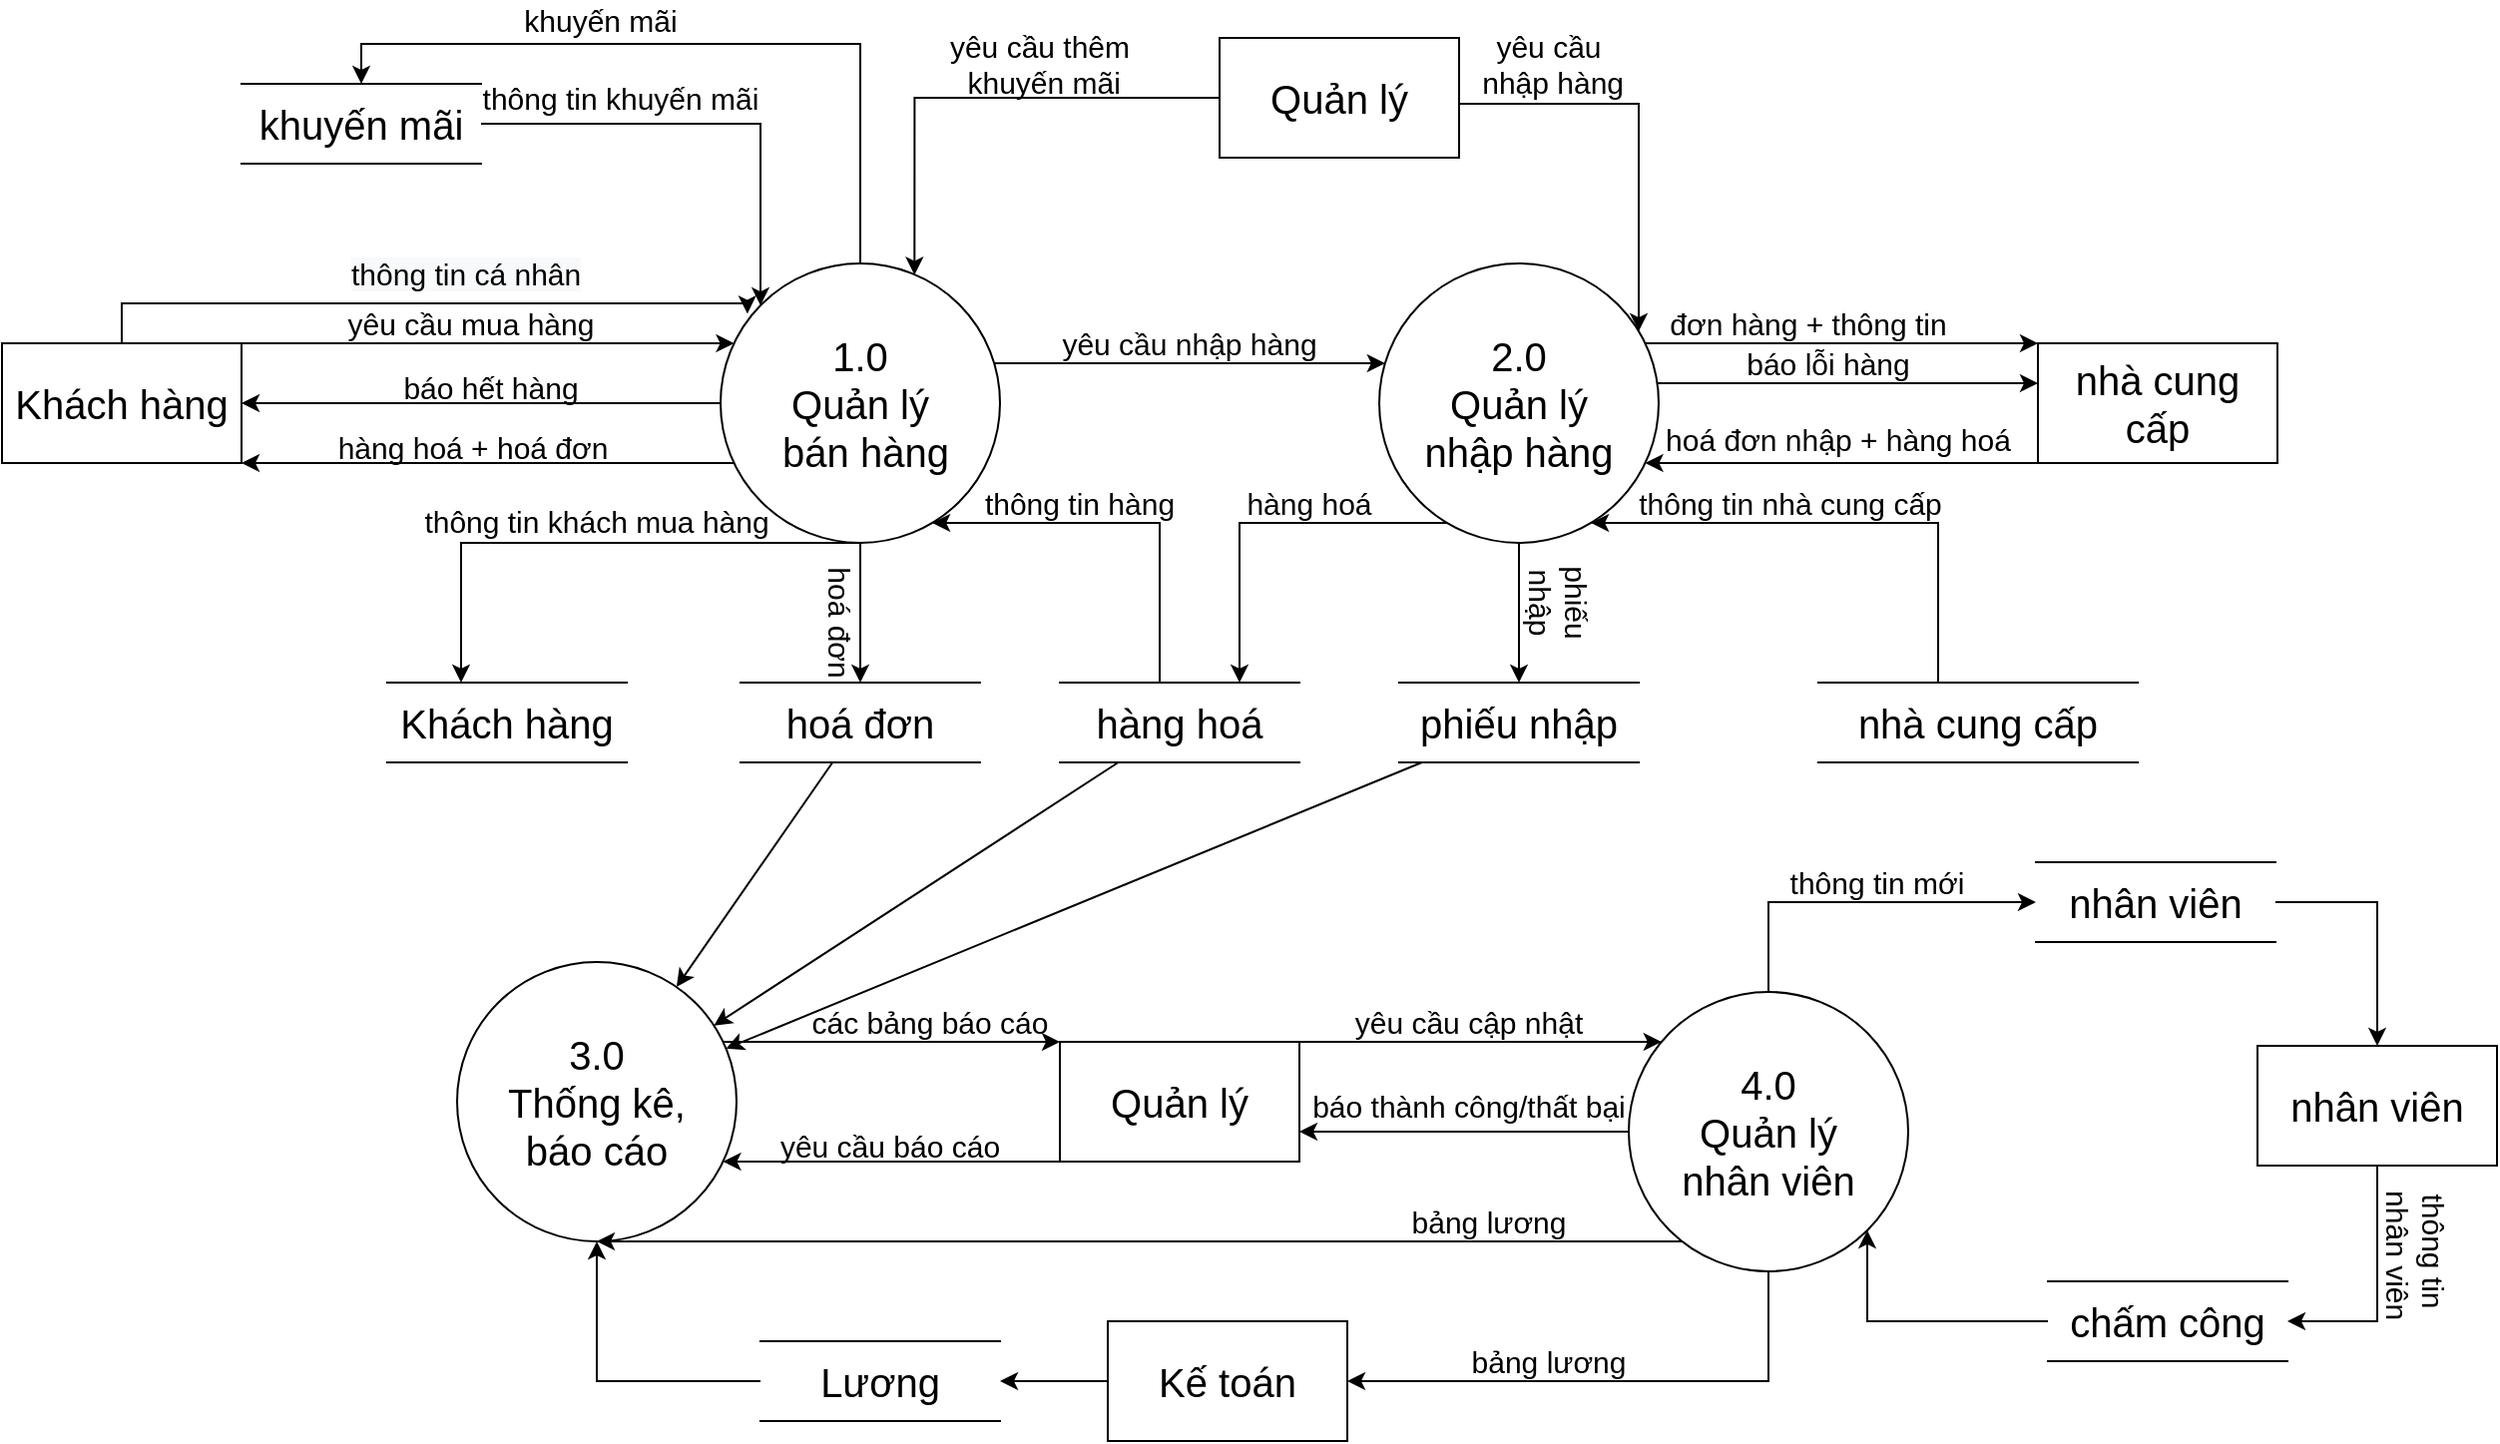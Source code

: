 <mxfile version="13.10.4" type="device"><diagram id="2CLhU6XjDMRK9ANa60JS" name="Page-1"><mxGraphModel dx="2105" dy="556" grid="1" gridSize="10" guides="1" tooltips="1" connect="1" arrows="1" fold="1" page="1" pageScale="1" pageWidth="827" pageHeight="1169" math="0" shadow="0"><root><mxCell id="0"/><mxCell id="1" parent="0"/><mxCell id="fmutX-gG-0MGas89cQap-17" style="edgeStyle=orthogonalEdgeStyle;rounded=0;orthogonalLoop=1;jettySize=auto;html=1;" parent="1" source="fmutX-gG-0MGas89cQap-1" target="fmutX-gG-0MGas89cQap-2" edge="1"><mxGeometry relative="1" as="geometry"><Array as="points"><mxPoint x="90" y="190"/><mxPoint x="90" y="190"/></Array></mxGeometry></mxCell><mxCell id="bdRdNWCXGRMSRTXO4Y0f-1" style="edgeStyle=orthogonalEdgeStyle;rounded=0;orthogonalLoop=1;jettySize=auto;html=1;entryX=0.096;entryY=0.18;entryDx=0;entryDy=0;entryPerimeter=0;" parent="1" source="fmutX-gG-0MGas89cQap-1" target="fmutX-gG-0MGas89cQap-2" edge="1"><mxGeometry relative="1" as="geometry"><Array as="points"><mxPoint x="-80" y="170"/><mxPoint x="233" y="170"/></Array></mxGeometry></mxCell><mxCell id="fmutX-gG-0MGas89cQap-1" value="&lt;font style=&quot;font-size: 20px&quot;&gt;Khách hàng&lt;/font&gt;" style="rounded=0;whiteSpace=wrap;html=1;" parent="1" vertex="1"><mxGeometry x="-140" y="190" width="120" height="60" as="geometry"/></mxCell><mxCell id="fmutX-gG-0MGas89cQap-19" style="edgeStyle=orthogonalEdgeStyle;rounded=0;orthogonalLoop=1;jettySize=auto;html=1;fontSize=15;" parent="1" source="fmutX-gG-0MGas89cQap-2" target="fmutX-gG-0MGas89cQap-1" edge="1"><mxGeometry relative="1" as="geometry"><Array as="points"><mxPoint x="110" y="250"/><mxPoint x="110" y="250"/></Array></mxGeometry></mxCell><mxCell id="fmutX-gG-0MGas89cQap-21" style="edgeStyle=orthogonalEdgeStyle;rounded=0;orthogonalLoop=1;jettySize=auto;html=1;fontSize=15;exitX=0.5;exitY=1;exitDx=0;exitDy=0;" parent="1" source="fmutX-gG-0MGas89cQap-2" target="fmutX-gG-0MGas89cQap-3" edge="1"><mxGeometry relative="1" as="geometry"><Array as="points"><mxPoint x="90" y="290"/></Array></mxGeometry></mxCell><mxCell id="fmutX-gG-0MGas89cQap-23" style="edgeStyle=orthogonalEdgeStyle;rounded=0;orthogonalLoop=1;jettySize=auto;html=1;entryX=0.5;entryY=0;entryDx=0;entryDy=0;fontSize=15;" parent="1" source="fmutX-gG-0MGas89cQap-2" target="fmutX-gG-0MGas89cQap-8" edge="1"><mxGeometry relative="1" as="geometry"/></mxCell><mxCell id="fmutX-gG-0MGas89cQap-25" style="edgeStyle=orthogonalEdgeStyle;rounded=0;orthogonalLoop=1;jettySize=auto;html=1;fontSize=15;" parent="1" source="fmutX-gG-0MGas89cQap-2" target="fmutX-gG-0MGas89cQap-1" edge="1"><mxGeometry relative="1" as="geometry"/></mxCell><mxCell id="fmutX-gG-0MGas89cQap-27" style="edgeStyle=orthogonalEdgeStyle;rounded=0;orthogonalLoop=1;jettySize=auto;html=1;fontSize=15;" parent="1" source="fmutX-gG-0MGas89cQap-2" target="fmutX-gG-0MGas89cQap-4" edge="1"><mxGeometry relative="1" as="geometry"><Array as="points"><mxPoint x="460" y="200"/><mxPoint x="460" y="200"/></Array></mxGeometry></mxCell><mxCell id="fmutX-gG-0MGas89cQap-51" style="edgeStyle=orthogonalEdgeStyle;rounded=0;orthogonalLoop=1;jettySize=auto;html=1;fontSize=15;" parent="1" source="fmutX-gG-0MGas89cQap-2" target="fmutX-gG-0MGas89cQap-46" edge="1"><mxGeometry relative="1" as="geometry"><Array as="points"><mxPoint x="290" y="40"/><mxPoint x="40" y="40"/></Array></mxGeometry></mxCell><mxCell id="fmutX-gG-0MGas89cQap-2" value="&lt;font style=&quot;font-size: 20px&quot;&gt;1.0&lt;br&gt;Quản lý&lt;br&gt;&amp;nbsp;bán hàng&lt;/font&gt;" style="ellipse;whiteSpace=wrap;html=1;aspect=fixed;" parent="1" vertex="1"><mxGeometry x="220" y="150" width="140" height="140" as="geometry"/></mxCell><mxCell id="fmutX-gG-0MGas89cQap-3" value="&lt;font style=&quot;font-size: 20px&quot;&gt;Khách hàng&lt;/font&gt;" style="shape=partialRectangle;whiteSpace=wrap;html=1;left=0;right=0;fillColor=none;" parent="1" vertex="1"><mxGeometry x="53" y="360" width="120" height="40" as="geometry"/></mxCell><mxCell id="fmutX-gG-0MGas89cQap-32" style="edgeStyle=orthogonalEdgeStyle;rounded=0;orthogonalLoop=1;jettySize=auto;html=1;entryX=0.75;entryY=0;entryDx=0;entryDy=0;fontSize=15;" parent="1" source="fmutX-gG-0MGas89cQap-4" target="fmutX-gG-0MGas89cQap-29" edge="1"><mxGeometry relative="1" as="geometry"><Array as="points"><mxPoint x="480" y="280"/></Array></mxGeometry></mxCell><mxCell id="fmutX-gG-0MGas89cQap-34" style="edgeStyle=orthogonalEdgeStyle;rounded=0;orthogonalLoop=1;jettySize=auto;html=1;fontSize=15;" parent="1" source="fmutX-gG-0MGas89cQap-4" target="fmutX-gG-0MGas89cQap-12" edge="1"><mxGeometry relative="1" as="geometry"><Array as="points"><mxPoint x="770" y="190"/><mxPoint x="770" y="190"/></Array></mxGeometry></mxCell><mxCell id="fmutX-gG-0MGas89cQap-41" style="edgeStyle=orthogonalEdgeStyle;rounded=0;orthogonalLoop=1;jettySize=auto;html=1;fontSize=15;" parent="1" source="fmutX-gG-0MGas89cQap-4" target="fmutX-gG-0MGas89cQap-9" edge="1"><mxGeometry relative="1" as="geometry"/></mxCell><mxCell id="bdRdNWCXGRMSRTXO4Y0f-4" style="edgeStyle=orthogonalEdgeStyle;rounded=0;orthogonalLoop=1;jettySize=auto;html=1;" parent="1" source="fmutX-gG-0MGas89cQap-4" target="fmutX-gG-0MGas89cQap-12" edge="1"><mxGeometry relative="1" as="geometry"><Array as="points"><mxPoint x="780" y="210"/><mxPoint x="780" y="210"/></Array></mxGeometry></mxCell><mxCell id="fmutX-gG-0MGas89cQap-4" value="&lt;font style=&quot;font-size: 20px&quot;&gt;2.0&lt;br&gt;Quản lý&lt;br&gt;nhập hàng&lt;br&gt;&lt;/font&gt;" style="ellipse;whiteSpace=wrap;html=1;aspect=fixed;" parent="1" vertex="1"><mxGeometry x="550" y="150" width="140" height="140" as="geometry"/></mxCell><mxCell id="fmutX-gG-0MGas89cQap-79" style="edgeStyle=orthogonalEdgeStyle;rounded=0;orthogonalLoop=1;jettySize=auto;html=1;fontSize=15;" parent="1" source="fmutX-gG-0MGas89cQap-5" target="fmutX-gG-0MGas89cQap-57" edge="1"><mxGeometry relative="1" as="geometry"><Array as="points"><mxPoint x="310" y="540"/><mxPoint x="310" y="540"/></Array></mxGeometry></mxCell><mxCell id="fmutX-gG-0MGas89cQap-5" value="&lt;font style=&quot;font-size: 20px&quot;&gt;3.0&lt;br&gt;Thống kê,&lt;br&gt;báo cáo&lt;br&gt;&lt;/font&gt;" style="ellipse;whiteSpace=wrap;html=1;aspect=fixed;" parent="1" vertex="1"><mxGeometry x="88" y="500" width="140" height="140" as="geometry"/></mxCell><mxCell id="fmutX-gG-0MGas89cQap-58" style="edgeStyle=orthogonalEdgeStyle;rounded=0;orthogonalLoop=1;jettySize=auto;html=1;entryX=0;entryY=0.5;entryDx=0;entryDy=0;fontSize=15;" parent="1" source="fmutX-gG-0MGas89cQap-6" target="fmutX-gG-0MGas89cQap-15" edge="1"><mxGeometry relative="1" as="geometry"><Array as="points"><mxPoint x="745" y="470"/></Array></mxGeometry></mxCell><mxCell id="fmutX-gG-0MGas89cQap-62" style="edgeStyle=orthogonalEdgeStyle;rounded=0;orthogonalLoop=1;jettySize=auto;html=1;fontSize=15;" parent="1" source="fmutX-gG-0MGas89cQap-6" target="fmutX-gG-0MGas89cQap-57" edge="1"><mxGeometry relative="1" as="geometry"><Array as="points"><mxPoint x="550" y="585"/><mxPoint x="550" y="585"/></Array></mxGeometry></mxCell><mxCell id="bdRdNWCXGRMSRTXO4Y0f-8" style="edgeStyle=orthogonalEdgeStyle;rounded=0;orthogonalLoop=1;jettySize=auto;html=1;" parent="1" source="fmutX-gG-0MGas89cQap-6" target="fmutX-gG-0MGas89cQap-5" edge="1"><mxGeometry relative="1" as="geometry"><Array as="points"><mxPoint x="570" y="640"/><mxPoint x="570" y="640"/></Array></mxGeometry></mxCell><mxCell id="2cqFCUui5STBkNKWJ2Sc-5" style="edgeStyle=orthogonalEdgeStyle;rounded=0;orthogonalLoop=1;jettySize=auto;html=1;exitX=0.5;exitY=1;exitDx=0;exitDy=0;entryX=1;entryY=0.5;entryDx=0;entryDy=0;" edge="1" parent="1" source="fmutX-gG-0MGas89cQap-6" target="fmutX-gG-0MGas89cQap-70"><mxGeometry relative="1" as="geometry"/></mxCell><mxCell id="fmutX-gG-0MGas89cQap-6" value="&lt;font style=&quot;font-size: 20px&quot;&gt;4.0&lt;br&gt;Quản lý&lt;br&gt;nhân viên&lt;br&gt;&lt;/font&gt;" style="ellipse;whiteSpace=wrap;html=1;aspect=fixed;" parent="1" vertex="1"><mxGeometry x="675" y="515" width="140" height="140" as="geometry"/></mxCell><mxCell id="fmutX-gG-0MGas89cQap-74" style="edgeStyle=none;rounded=0;orthogonalLoop=1;jettySize=auto;html=1;fontSize=15;" parent="1" source="fmutX-gG-0MGas89cQap-8" target="fmutX-gG-0MGas89cQap-5" edge="1"><mxGeometry relative="1" as="geometry"/></mxCell><mxCell id="fmutX-gG-0MGas89cQap-8" value="&lt;font style=&quot;font-size: 20px&quot;&gt;hoá đơn&lt;/font&gt;" style="shape=partialRectangle;whiteSpace=wrap;html=1;left=0;right=0;fillColor=none;" parent="1" vertex="1"><mxGeometry x="230" y="360" width="120" height="40" as="geometry"/></mxCell><mxCell id="fmutX-gG-0MGas89cQap-76" style="edgeStyle=none;rounded=0;orthogonalLoop=1;jettySize=auto;html=1;fontSize=15;" parent="1" source="fmutX-gG-0MGas89cQap-9" target="fmutX-gG-0MGas89cQap-5" edge="1"><mxGeometry relative="1" as="geometry"/></mxCell><mxCell id="fmutX-gG-0MGas89cQap-9" value="&lt;span style=&quot;font-size: 20px&quot;&gt;phiếu nhập&lt;/span&gt;" style="shape=partialRectangle;whiteSpace=wrap;html=1;left=0;right=0;fillColor=none;" parent="1" vertex="1"><mxGeometry x="560" y="360" width="120" height="40" as="geometry"/></mxCell><mxCell id="fmutX-gG-0MGas89cQap-35" style="edgeStyle=orthogonalEdgeStyle;rounded=0;orthogonalLoop=1;jettySize=auto;html=1;fontSize=15;" parent="1" source="fmutX-gG-0MGas89cQap-12" target="fmutX-gG-0MGas89cQap-4" edge="1"><mxGeometry relative="1" as="geometry"><Array as="points"><mxPoint x="770" y="250"/><mxPoint x="770" y="250"/></Array></mxGeometry></mxCell><mxCell id="fmutX-gG-0MGas89cQap-12" value="&lt;font style=&quot;font-size: 20px&quot;&gt;nhà cung cấp&lt;/font&gt;" style="rounded=0;whiteSpace=wrap;html=1;" parent="1" vertex="1"><mxGeometry x="880" y="190" width="120" height="60" as="geometry"/></mxCell><mxCell id="fmutX-gG-0MGas89cQap-39" style="edgeStyle=orthogonalEdgeStyle;rounded=0;orthogonalLoop=1;jettySize=auto;html=1;fontSize=15;" parent="1" source="fmutX-gG-0MGas89cQap-14" target="fmutX-gG-0MGas89cQap-4" edge="1"><mxGeometry relative="1" as="geometry"><Array as="points"><mxPoint x="830" y="280"/></Array></mxGeometry></mxCell><mxCell id="fmutX-gG-0MGas89cQap-14" value="&lt;span style=&quot;font-size: 20px&quot;&gt;nhà cung cấp&lt;/span&gt;" style="shape=partialRectangle;whiteSpace=wrap;html=1;left=0;right=0;fillColor=none;" parent="1" vertex="1"><mxGeometry x="770" y="360" width="160" height="40" as="geometry"/></mxCell><mxCell id="2cqFCUui5STBkNKWJ2Sc-9" style="edgeStyle=orthogonalEdgeStyle;rounded=0;orthogonalLoop=1;jettySize=auto;html=1;exitX=1;exitY=0.5;exitDx=0;exitDy=0;" edge="1" parent="1" source="fmutX-gG-0MGas89cQap-15" target="fmutX-gG-0MGas89cQap-83"><mxGeometry relative="1" as="geometry"/></mxCell><mxCell id="fmutX-gG-0MGas89cQap-15" value="&lt;span style=&quot;font-size: 20px&quot;&gt;nhân viên&lt;/span&gt;" style="shape=partialRectangle;whiteSpace=wrap;html=1;left=0;right=0;fillColor=none;" parent="1" vertex="1"><mxGeometry x="879" y="450" width="120" height="40" as="geometry"/></mxCell><mxCell id="fmutX-gG-0MGas89cQap-18" value="yêu cầu mua hàng" style="text;html=1;strokeColor=none;fillColor=none;align=center;verticalAlign=middle;whiteSpace=wrap;rounded=0;fontSize=15;" parent="1" vertex="1"><mxGeometry x="-10" y="170" width="210" height="20" as="geometry"/></mxCell><mxCell id="fmutX-gG-0MGas89cQap-20" value="hàng hoá + hoá đơn" style="text;html=1;strokeColor=none;fillColor=none;align=center;verticalAlign=middle;whiteSpace=wrap;rounded=0;fontSize=15;" parent="1" vertex="1"><mxGeometry x="-9" y="232" width="210" height="20" as="geometry"/></mxCell><mxCell id="fmutX-gG-0MGas89cQap-22" value="thông tin khách mua hàng" style="text;html=1;strokeColor=none;fillColor=none;align=center;verticalAlign=middle;whiteSpace=wrap;rounded=0;fontSize=15;" parent="1" vertex="1"><mxGeometry x="53" y="269" width="210" height="20" as="geometry"/></mxCell><mxCell id="fmutX-gG-0MGas89cQap-24" value="hoá đơn" style="text;html=1;strokeColor=none;fillColor=none;align=center;verticalAlign=middle;whiteSpace=wrap;rounded=0;fontSize=15;rotation=90;" parent="1" vertex="1"><mxGeometry x="220" y="320" width="120" height="20" as="geometry"/></mxCell><mxCell id="fmutX-gG-0MGas89cQap-26" value="báo hết hàng" style="text;html=1;strokeColor=none;fillColor=none;align=center;verticalAlign=middle;whiteSpace=wrap;rounded=0;fontSize=15;" parent="1" vertex="1"><mxGeometry y="202" width="210" height="20" as="geometry"/></mxCell><mxCell id="fmutX-gG-0MGas89cQap-28" value="yêu cầu nhập hàng" style="text;html=1;strokeColor=none;fillColor=none;align=center;verticalAlign=middle;whiteSpace=wrap;rounded=0;fontSize=15;" parent="1" vertex="1"><mxGeometry x="350" y="180" width="210" height="20" as="geometry"/></mxCell><mxCell id="fmutX-gG-0MGas89cQap-30" style="edgeStyle=orthogonalEdgeStyle;rounded=0;orthogonalLoop=1;jettySize=auto;html=1;fontSize=15;" parent="1" source="fmutX-gG-0MGas89cQap-29" target="fmutX-gG-0MGas89cQap-2" edge="1"><mxGeometry relative="1" as="geometry"><Array as="points"><mxPoint x="440" y="280"/></Array></mxGeometry></mxCell><mxCell id="fmutX-gG-0MGas89cQap-75" style="edgeStyle=none;rounded=0;orthogonalLoop=1;jettySize=auto;html=1;fontSize=15;" parent="1" source="fmutX-gG-0MGas89cQap-29" target="fmutX-gG-0MGas89cQap-5" edge="1"><mxGeometry relative="1" as="geometry"/></mxCell><mxCell id="fmutX-gG-0MGas89cQap-29" value="&lt;font style=&quot;font-size: 20px&quot;&gt;hàng hoá&lt;/font&gt;" style="shape=partialRectangle;whiteSpace=wrap;html=1;left=0;right=0;fillColor=none;" parent="1" vertex="1"><mxGeometry x="390" y="360" width="120" height="40" as="geometry"/></mxCell><mxCell id="fmutX-gG-0MGas89cQap-31" value="thông tin hàng" style="text;html=1;strokeColor=none;fillColor=none;align=center;verticalAlign=middle;whiteSpace=wrap;rounded=0;fontSize=15;" parent="1" vertex="1"><mxGeometry x="295" y="260" width="210" height="20" as="geometry"/></mxCell><mxCell id="fmutX-gG-0MGas89cQap-33" value="hàng hoá" style="text;html=1;strokeColor=none;fillColor=none;align=center;verticalAlign=middle;whiteSpace=wrap;rounded=0;fontSize=15;" parent="1" vertex="1"><mxGeometry x="410" y="260" width="210" height="20" as="geometry"/></mxCell><mxCell id="fmutX-gG-0MGas89cQap-36" value="đơn hàng + thông tin" style="text;html=1;strokeColor=none;fillColor=none;align=center;verticalAlign=middle;whiteSpace=wrap;rounded=0;fontSize=15;" parent="1" vertex="1"><mxGeometry x="660" y="170" width="210" height="20" as="geometry"/></mxCell><mxCell id="fmutX-gG-0MGas89cQap-37" value="hoá đơn nhập + hàng hoá" style="text;html=1;strokeColor=none;fillColor=none;align=center;verticalAlign=middle;whiteSpace=wrap;rounded=0;fontSize=15;" parent="1" vertex="1"><mxGeometry x="675" y="228" width="210" height="20" as="geometry"/></mxCell><mxCell id="fmutX-gG-0MGas89cQap-40" value="thông tin nhà cung cấp" style="text;html=1;strokeColor=none;fillColor=none;align=center;verticalAlign=middle;whiteSpace=wrap;rounded=0;fontSize=15;" parent="1" vertex="1"><mxGeometry x="651" y="260" width="210" height="20" as="geometry"/></mxCell><mxCell id="fmutX-gG-0MGas89cQap-42" value="phiếu &lt;br&gt;nhập" style="text;html=1;strokeColor=none;fillColor=none;align=center;verticalAlign=middle;whiteSpace=wrap;rounded=0;fontSize=15;rotation=90;" parent="1" vertex="1"><mxGeometry x="580" y="310" width="120" height="20" as="geometry"/></mxCell><mxCell id="fmutX-gG-0MGas89cQap-44" style="edgeStyle=orthogonalEdgeStyle;rounded=0;orthogonalLoop=1;jettySize=auto;html=1;fontSize=15;" parent="1" source="fmutX-gG-0MGas89cQap-43" target="fmutX-gG-0MGas89cQap-4" edge="1"><mxGeometry relative="1" as="geometry"><Array as="points"><mxPoint x="680" y="70"/></Array></mxGeometry></mxCell><mxCell id="fmutX-gG-0MGas89cQap-48" style="edgeStyle=orthogonalEdgeStyle;rounded=0;orthogonalLoop=1;jettySize=auto;html=1;entryX=0.694;entryY=0.041;entryDx=0;entryDy=0;entryPerimeter=0;fontSize=15;" parent="1" source="fmutX-gG-0MGas89cQap-43" target="fmutX-gG-0MGas89cQap-2" edge="1"><mxGeometry relative="1" as="geometry"/></mxCell><mxCell id="fmutX-gG-0MGas89cQap-43" value="&lt;font style=&quot;font-size: 20px&quot;&gt;Quản lý&lt;/font&gt;" style="rounded=0;whiteSpace=wrap;html=1;" parent="1" vertex="1"><mxGeometry x="470" y="37" width="120" height="60" as="geometry"/></mxCell><mxCell id="fmutX-gG-0MGas89cQap-45" value="yêu cầu&lt;br&gt;&amp;nbsp;nhập hàng" style="text;html=1;strokeColor=none;fillColor=none;align=center;verticalAlign=middle;whiteSpace=wrap;rounded=0;fontSize=15;" parent="1" vertex="1"><mxGeometry x="530" y="40" width="210" height="20" as="geometry"/></mxCell><mxCell id="fmutX-gG-0MGas89cQap-47" style="edgeStyle=orthogonalEdgeStyle;rounded=0;orthogonalLoop=1;jettySize=auto;html=1;fontSize=15;" parent="1" source="fmutX-gG-0MGas89cQap-46" target="fmutX-gG-0MGas89cQap-2" edge="1"><mxGeometry relative="1" as="geometry"><Array as="points"><mxPoint x="240" y="80"/></Array></mxGeometry></mxCell><mxCell id="fmutX-gG-0MGas89cQap-46" value="&lt;font style=&quot;font-size: 20px&quot;&gt;khuyến mãi&lt;/font&gt;" style="shape=partialRectangle;whiteSpace=wrap;html=1;left=0;right=0;fillColor=none;" parent="1" vertex="1"><mxGeometry x="-20" y="60" width="120" height="40" as="geometry"/></mxCell><mxCell id="fmutX-gG-0MGas89cQap-52" value="khuyến mãi" style="text;html=1;strokeColor=none;fillColor=none;align=center;verticalAlign=middle;whiteSpace=wrap;rounded=0;fontSize=15;" parent="1" vertex="1"><mxGeometry x="55" y="18" width="210" height="20" as="geometry"/></mxCell><mxCell id="fmutX-gG-0MGas89cQap-53" value="thông tin khuyến mãi" style="text;html=1;strokeColor=none;fillColor=none;align=center;verticalAlign=middle;whiteSpace=wrap;rounded=0;fontSize=15;" parent="1" vertex="1"><mxGeometry x="65" y="57" width="210" height="20" as="geometry"/></mxCell><mxCell id="fmutX-gG-0MGas89cQap-55" value="yêu cầu thêm&lt;br&gt;&amp;nbsp;khuyến mãi" style="text;html=1;strokeColor=none;fillColor=none;align=center;verticalAlign=middle;whiteSpace=wrap;rounded=0;fontSize=15;" parent="1" vertex="1"><mxGeometry x="275" y="40" width="210" height="20" as="geometry"/></mxCell><mxCell id="fmutX-gG-0MGas89cQap-61" style="edgeStyle=orthogonalEdgeStyle;rounded=0;orthogonalLoop=1;jettySize=auto;html=1;fontSize=15;" parent="1" source="fmutX-gG-0MGas89cQap-57" target="fmutX-gG-0MGas89cQap-6" edge="1"><mxGeometry relative="1" as="geometry"><Array as="points"><mxPoint x="600" y="540"/><mxPoint x="600" y="540"/></Array></mxGeometry></mxCell><mxCell id="fmutX-gG-0MGas89cQap-78" style="edgeStyle=orthogonalEdgeStyle;rounded=0;orthogonalLoop=1;jettySize=auto;html=1;fontSize=15;" parent="1" source="fmutX-gG-0MGas89cQap-57" target="fmutX-gG-0MGas89cQap-5" edge="1"><mxGeometry relative="1" as="geometry"><Array as="points"><mxPoint x="320" y="600"/><mxPoint x="320" y="600"/></Array></mxGeometry></mxCell><mxCell id="fmutX-gG-0MGas89cQap-57" value="&lt;font style=&quot;font-size: 20px&quot;&gt;Quản lý&lt;/font&gt;" style="rounded=0;whiteSpace=wrap;html=1;" parent="1" vertex="1"><mxGeometry x="390" y="540" width="120" height="60" as="geometry"/></mxCell><mxCell id="fmutX-gG-0MGas89cQap-59" value="thông tin mới" style="text;html=1;strokeColor=none;fillColor=none;align=center;verticalAlign=middle;whiteSpace=wrap;rounded=0;fontSize=15;" parent="1" vertex="1"><mxGeometry x="720" y="450" width="159" height="20" as="geometry"/></mxCell><mxCell id="fmutX-gG-0MGas89cQap-64" value="yêu cầu cập nhật" style="text;html=1;strokeColor=none;fillColor=none;align=center;verticalAlign=middle;whiteSpace=wrap;rounded=0;fontSize=15;" parent="1" vertex="1"><mxGeometry x="530" y="520" width="130" height="20" as="geometry"/></mxCell><mxCell id="fmutX-gG-0MGas89cQap-65" value="báo thành công/thất bại" style="text;html=1;strokeColor=none;fillColor=none;align=center;verticalAlign=middle;whiteSpace=wrap;rounded=0;fontSize=15;" parent="1" vertex="1"><mxGeometry x="512" y="562" width="166" height="20" as="geometry"/></mxCell><mxCell id="2cqFCUui5STBkNKWJ2Sc-2" style="edgeStyle=orthogonalEdgeStyle;rounded=0;orthogonalLoop=1;jettySize=auto;html=1;exitX=0;exitY=0.5;exitDx=0;exitDy=0;" edge="1" parent="1" source="fmutX-gG-0MGas89cQap-70"><mxGeometry relative="1" as="geometry"><mxPoint x="360" y="710" as="targetPoint"/></mxGeometry></mxCell><mxCell id="fmutX-gG-0MGas89cQap-70" value="&lt;font style=&quot;font-size: 20px&quot;&gt;Kế toán&lt;/font&gt;" style="rounded=0;whiteSpace=wrap;html=1;" parent="1" vertex="1"><mxGeometry x="414" y="680" width="120" height="60" as="geometry"/></mxCell><mxCell id="fmutX-gG-0MGas89cQap-72" value="bảng lương" style="text;html=1;strokeColor=none;fillColor=none;align=center;verticalAlign=middle;whiteSpace=wrap;rounded=0;fontSize=15;" parent="1" vertex="1"><mxGeometry x="570" y="690" width="130" height="20" as="geometry"/></mxCell><mxCell id="fmutX-gG-0MGas89cQap-80" value="yêu cầu báo cáo" style="text;html=1;strokeColor=none;fillColor=none;align=center;verticalAlign=middle;whiteSpace=wrap;rounded=0;fontSize=15;" parent="1" vertex="1"><mxGeometry x="240" y="582" width="130" height="20" as="geometry"/></mxCell><mxCell id="fmutX-gG-0MGas89cQap-81" value="các bảng báo cáo" style="text;html=1;strokeColor=none;fillColor=none;align=center;verticalAlign=middle;whiteSpace=wrap;rounded=0;fontSize=15;" parent="1" vertex="1"><mxGeometry x="260" y="520" width="130" height="20" as="geometry"/></mxCell><mxCell id="2cqFCUui5STBkNKWJ2Sc-7" style="edgeStyle=orthogonalEdgeStyle;rounded=0;orthogonalLoop=1;jettySize=auto;html=1;exitX=0.5;exitY=1;exitDx=0;exitDy=0;entryX=1;entryY=0.5;entryDx=0;entryDy=0;" edge="1" parent="1" source="fmutX-gG-0MGas89cQap-83" target="2cqFCUui5STBkNKWJ2Sc-6"><mxGeometry relative="1" as="geometry"/></mxCell><mxCell id="fmutX-gG-0MGas89cQap-83" value="&lt;font style=&quot;font-size: 20px&quot;&gt;nhân viên&lt;/font&gt;" style="rounded=0;whiteSpace=wrap;html=1;" parent="1" vertex="1"><mxGeometry x="990" y="542" width="120" height="60" as="geometry"/></mxCell><mxCell id="bdRdNWCXGRMSRTXO4Y0f-2" value="&lt;span style=&quot;color: rgb(0 , 0 , 0) ; font-family: &amp;#34;helvetica&amp;#34; ; font-size: 15px ; font-style: normal ; font-weight: 400 ; letter-spacing: normal ; text-align: center ; text-indent: 0px ; text-transform: none ; word-spacing: 0px ; background-color: rgb(248 , 249 , 250) ; display: inline ; float: none&quot;&gt;thông tin cá nhân&lt;/span&gt;" style="text;whiteSpace=wrap;html=1;" parent="1" vertex="1"><mxGeometry x="32.5" y="140" width="125" height="30" as="geometry"/></mxCell><mxCell id="bdRdNWCXGRMSRTXO4Y0f-5" value="báo lỗi hàng" style="text;html=1;strokeColor=none;fillColor=none;align=center;verticalAlign=middle;whiteSpace=wrap;rounded=0;fontSize=15;" parent="1" vertex="1"><mxGeometry x="670" y="190" width="210" height="20" as="geometry"/></mxCell><mxCell id="bdRdNWCXGRMSRTXO4Y0f-9" value="bảng lương" style="text;html=1;strokeColor=none;fillColor=none;align=center;verticalAlign=middle;whiteSpace=wrap;rounded=0;fontSize=15;" parent="1" vertex="1"><mxGeometry x="540" y="620" width="130" height="20" as="geometry"/></mxCell><mxCell id="2cqFCUui5STBkNKWJ2Sc-4" style="edgeStyle=orthogonalEdgeStyle;rounded=0;orthogonalLoop=1;jettySize=auto;html=1;exitX=0;exitY=0.5;exitDx=0;exitDy=0;entryX=0.5;entryY=1;entryDx=0;entryDy=0;" edge="1" parent="1" source="2cqFCUui5STBkNKWJ2Sc-3" target="fmutX-gG-0MGas89cQap-5"><mxGeometry relative="1" as="geometry"/></mxCell><mxCell id="2cqFCUui5STBkNKWJ2Sc-3" value="&lt;font style=&quot;font-size: 20px&quot;&gt;Lương&lt;/font&gt;" style="shape=partialRectangle;whiteSpace=wrap;html=1;left=0;right=0;fillColor=none;" vertex="1" parent="1"><mxGeometry x="240" y="690" width="120" height="40" as="geometry"/></mxCell><mxCell id="2cqFCUui5STBkNKWJ2Sc-8" style="edgeStyle=orthogonalEdgeStyle;rounded=0;orthogonalLoop=1;jettySize=auto;html=1;exitX=0;exitY=0.5;exitDx=0;exitDy=0;entryX=1;entryY=1;entryDx=0;entryDy=0;" edge="1" parent="1" source="2cqFCUui5STBkNKWJ2Sc-6" target="fmutX-gG-0MGas89cQap-6"><mxGeometry relative="1" as="geometry"/></mxCell><mxCell id="2cqFCUui5STBkNKWJ2Sc-6" value="&lt;span style=&quot;font-size: 20px&quot;&gt;chấm công&lt;/span&gt;" style="shape=partialRectangle;whiteSpace=wrap;html=1;left=0;right=0;fillColor=none;" vertex="1" parent="1"><mxGeometry x="885" y="660" width="120" height="40" as="geometry"/></mxCell><mxCell id="2cqFCUui5STBkNKWJ2Sc-11" value="thông tin&lt;br&gt;&amp;nbsp;nhân viên" style="text;html=1;strokeColor=none;fillColor=none;align=center;verticalAlign=middle;whiteSpace=wrap;rounded=0;fontSize=15;rotation=90;" vertex="1" parent="1"><mxGeometry x="990" y="635" width="159" height="20" as="geometry"/></mxCell></root></mxGraphModel></diagram></mxfile>